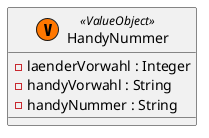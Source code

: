 @startuml
class HandyNummer << (V, #FF7700) ValueObject >> {
- laenderVorwahl : Integer
- handyVorwahl : String
- handyNummer : String
}
@enduml